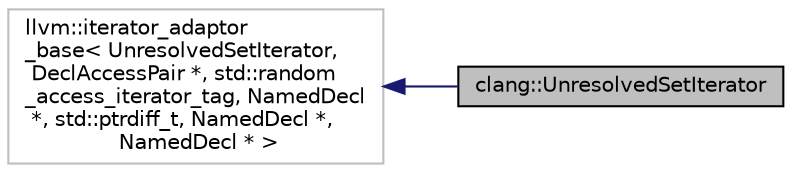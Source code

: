 digraph "clang::UnresolvedSetIterator"
{
 // LATEX_PDF_SIZE
  bgcolor="transparent";
  edge [fontname="Helvetica",fontsize="10",labelfontname="Helvetica",labelfontsize="10"];
  node [fontname="Helvetica",fontsize="10",shape=record];
  rankdir="LR";
  Node1 [label="clang::UnresolvedSetIterator",height=0.2,width=0.4,color="black", fillcolor="grey75", style="filled", fontcolor="black",tooltip="The iterator over UnresolvedSets."];
  Node2 -> Node1 [dir="back",color="midnightblue",fontsize="10",style="solid",fontname="Helvetica"];
  Node2 [label="llvm::iterator_adaptor\l_base\< UnresolvedSetIterator,\l DeclAccessPair *, std::random\l_access_iterator_tag, NamedDecl\l *, std::ptrdiff_t, NamedDecl *,\l NamedDecl * \>",height=0.2,width=0.4,color="grey75",tooltip=" "];
}

